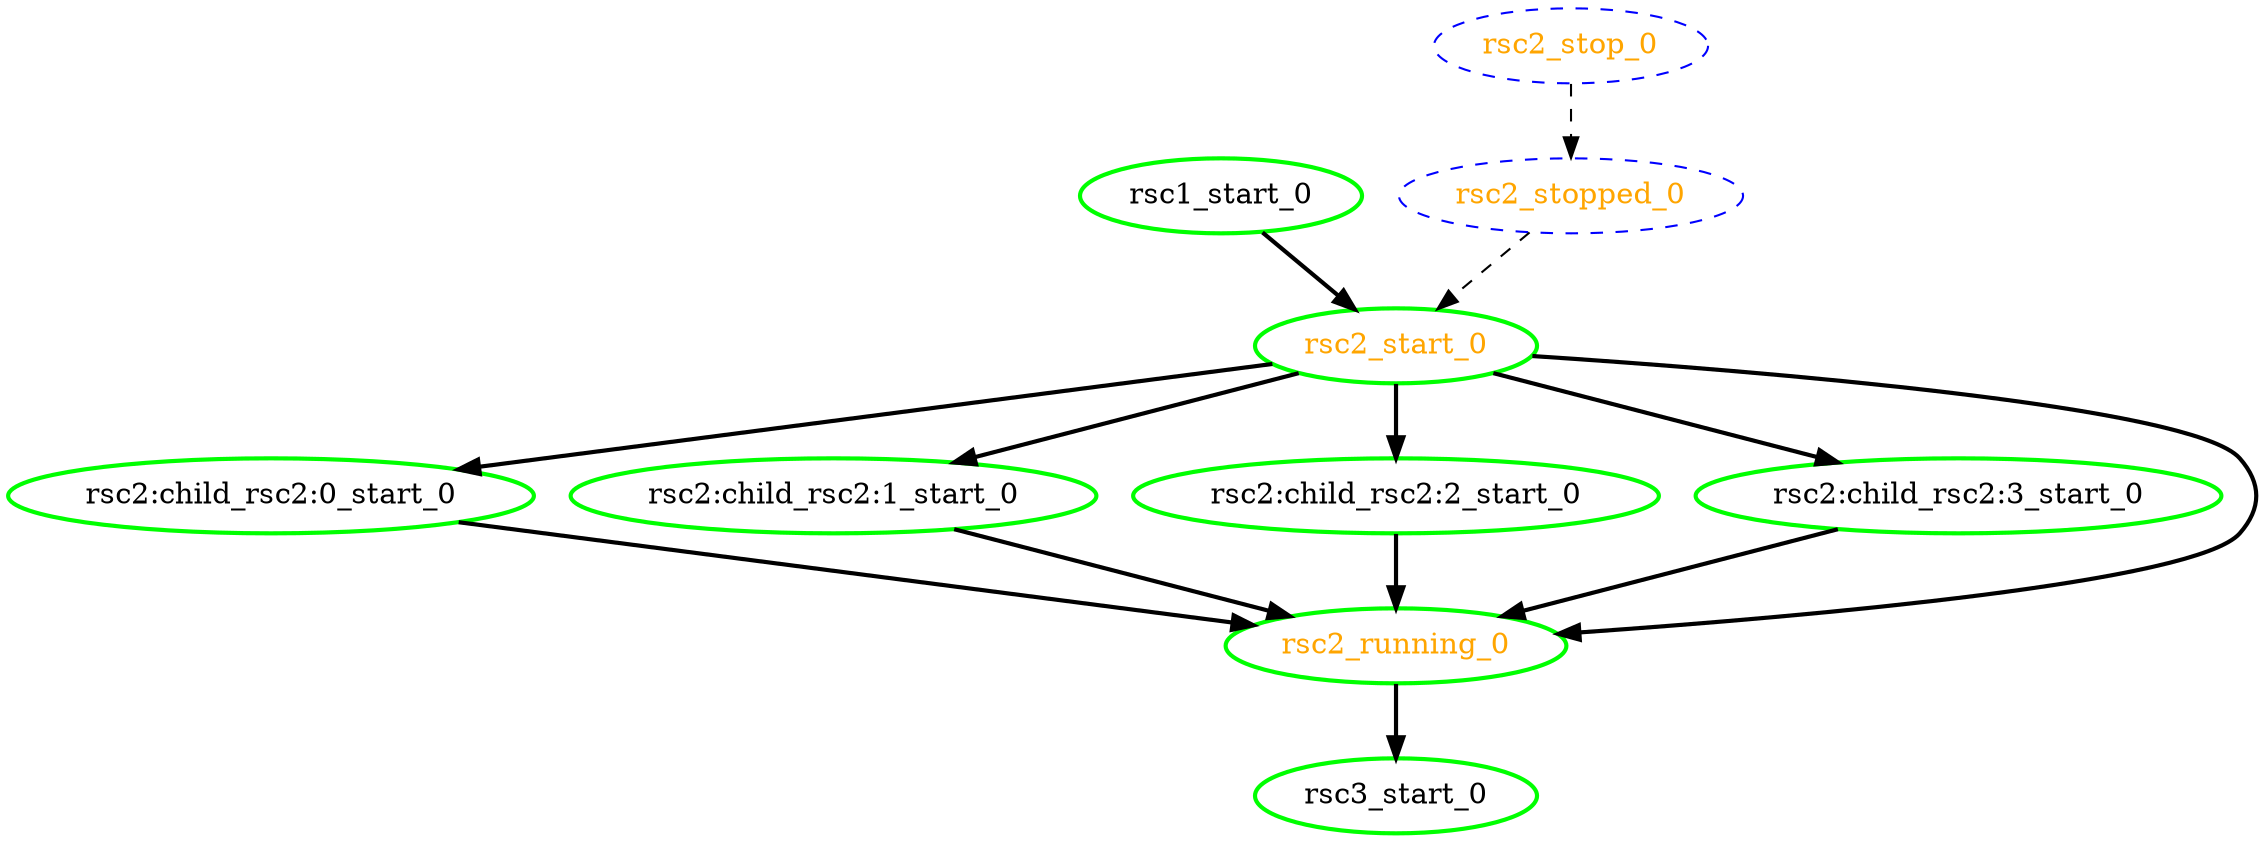 digraph "g" {
	size = "30,30"
"rsc1_start_0" [ tooltip="node1" style=bold color="green" fontcolor="black" ]
"rsc2:child_rsc2:0_start_0" [ tooltip="node2" style=bold color="green" fontcolor="black" ]
"rsc2:child_rsc2:1_start_0" [ tooltip="node1" style=bold color="green" fontcolor="black" ]
"rsc2:child_rsc2:2_start_0" [ tooltip="node2" style=bold color="green" fontcolor="black" ]
"rsc2:child_rsc2:3_start_0" [ tooltip="node1" style=bold color="green" fontcolor="black" ]
"rsc2_start_0" [ tooltip="" style=bold color="green" fontcolor="orange" ]
"rsc2_running_0" [ tooltip="" style=bold color="green" fontcolor="orange" ]
"rsc2_stop_0" [ style="dashed" color="blue" fontcolor="orange" ]
"rsc2_stopped_0" [ style="dashed" color="blue" fontcolor="orange" ]
"rsc3_start_0" [ tooltip="node2" style=bold color="green" fontcolor="black" ]
"rsc2_start_0" -> "rsc2:child_rsc2:0_start_0" [ style = bold]
"rsc2_start_0" -> "rsc2:child_rsc2:1_start_0" [ style = bold]
"rsc2_start_0" -> "rsc2:child_rsc2:2_start_0" [ style = bold]
"rsc2_start_0" -> "rsc2:child_rsc2:3_start_0" [ style = bold]
"rsc1_start_0" -> "rsc2_start_0" [ style = bold]
"rsc2_stopped_0" -> "rsc2_start_0" [ style = dashed]
"rsc2:child_rsc2:0_start_0" -> "rsc2_running_0" [ style = bold]
"rsc2:child_rsc2:1_start_0" -> "rsc2_running_0" [ style = bold]
"rsc2:child_rsc2:2_start_0" -> "rsc2_running_0" [ style = bold]
"rsc2:child_rsc2:3_start_0" -> "rsc2_running_0" [ style = bold]
"rsc2_start_0" -> "rsc2_running_0" [ style = bold]
"rsc2_stop_0" -> "rsc2_stopped_0" [ style = dashed]
"rsc2_running_0" -> "rsc3_start_0" [ style = bold]
}
